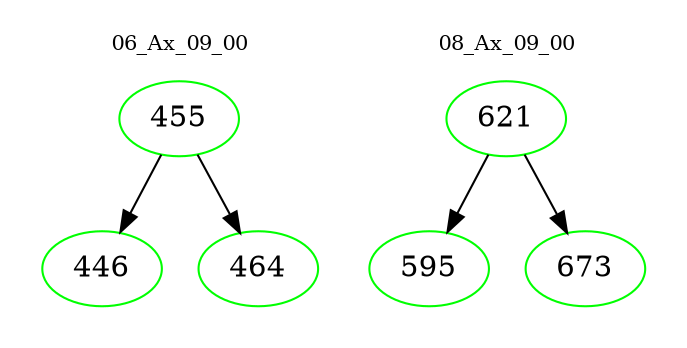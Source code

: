 digraph{
subgraph cluster_0 {
color = white
label = "06_Ax_09_00";
fontsize=10;
T0_455 [label="455", color="green"]
T0_455 -> T0_446 [color="black"]
T0_446 [label="446", color="green"]
T0_455 -> T0_464 [color="black"]
T0_464 [label="464", color="green"]
}
subgraph cluster_1 {
color = white
label = "08_Ax_09_00";
fontsize=10;
T1_621 [label="621", color="green"]
T1_621 -> T1_595 [color="black"]
T1_595 [label="595", color="green"]
T1_621 -> T1_673 [color="black"]
T1_673 [label="673", color="green"]
}
}
